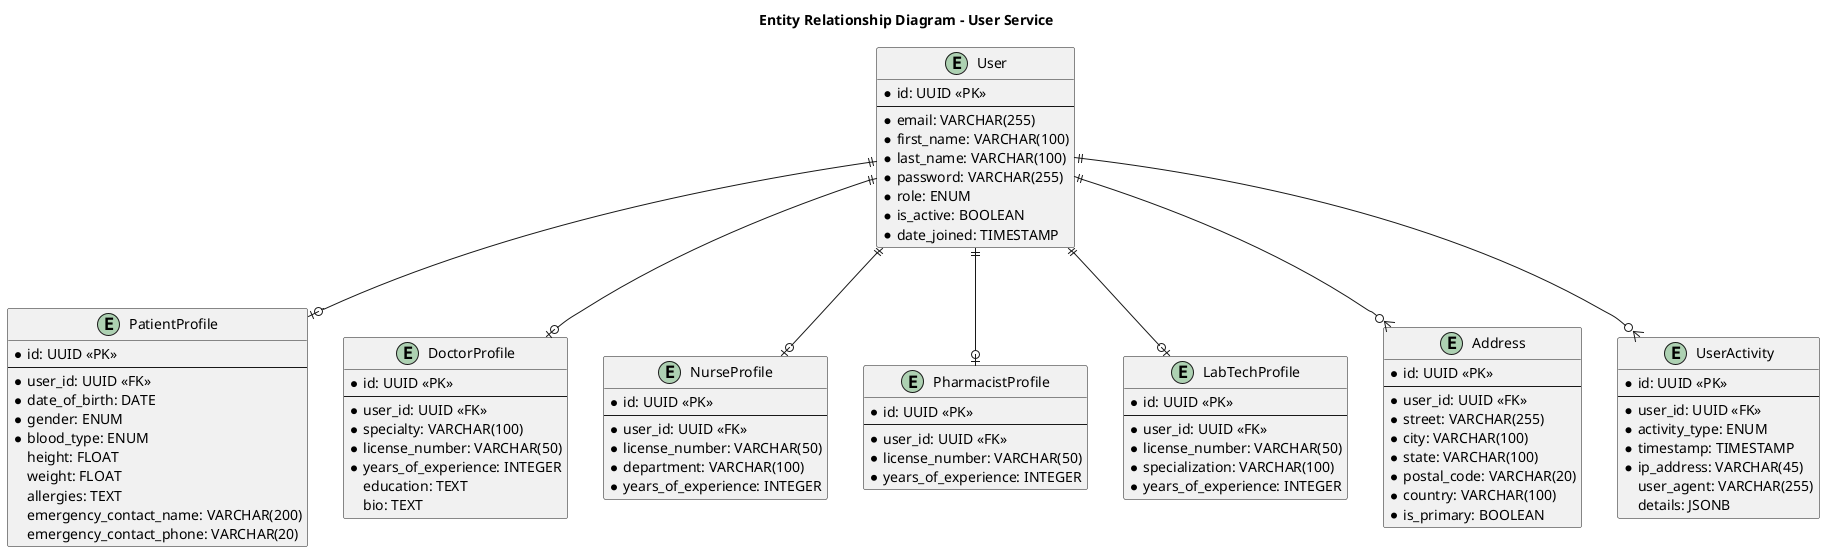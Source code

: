 @startuml
title Entity Relationship Diagram - User Service

' Entities
entity "User" as user {
  *id: UUID <<PK>>
  --
  *email: VARCHAR(255)
  *first_name: VARCHAR(100)
  *last_name: VARCHAR(100)
  *password: VARCHAR(255)
  *role: ENUM
  *is_active: BOOLEAN
  *date_joined: TIMESTAMP
}

entity "PatientProfile" as patient {
  *id: UUID <<PK>>
  --
  *user_id: UUID <<FK>>
  *date_of_birth: DATE
  *gender: ENUM
  *blood_type: ENUM
  height: FLOAT
  weight: FLOAT
  allergies: TEXT
  emergency_contact_name: VARCHAR(200)
  emergency_contact_phone: VARCHAR(20)
}

entity "DoctorProfile" as doctor {
  *id: UUID <<PK>>
  --
  *user_id: UUID <<FK>>
  *specialty: VARCHAR(100)
  *license_number: VARCHAR(50)
  *years_of_experience: INTEGER
  education: TEXT
  bio: TEXT
}

entity "NurseProfile" as nurse {
  *id: UUID <<PK>>
  --
  *user_id: UUID <<FK>>
  *license_number: VARCHAR(50)
  *department: VARCHAR(100)
  *years_of_experience: INTEGER
}

entity "PharmacistProfile" as pharmacist {
  *id: UUID <<PK>>
  --
  *user_id: UUID <<FK>>
  *license_number: VARCHAR(50)
  *years_of_experience: INTEGER
}

entity "LabTechProfile" as labtech {
  *id: UUID <<PK>>
  --
  *user_id: UUID <<FK>>
  *license_number: VARCHAR(50)
  *specialization: VARCHAR(100)
  *years_of_experience: INTEGER
}

entity "Address" as address {
  *id: UUID <<PK>>
  --
  *user_id: UUID <<FK>>
  *street: VARCHAR(255)
  *city: VARCHAR(100)
  *state: VARCHAR(100)
  *postal_code: VARCHAR(20)
  *country: VARCHAR(100)
  *is_primary: BOOLEAN
}

entity "UserActivity" as activity {
  *id: UUID <<PK>>
  --
  *user_id: UUID <<FK>>
  *activity_type: ENUM
  *timestamp: TIMESTAMP
  *ip_address: VARCHAR(45)
  user_agent: VARCHAR(255)
  details: JSONB
}

' Relationships
user ||--o| patient
user ||--o| doctor
user ||--o| nurse
user ||--o| pharmacist
user ||--o| labtech
user ||--o{ address
user ||--o{ activity

@enduml
